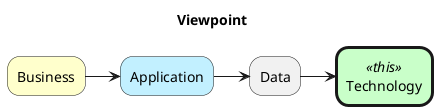 @startuml

skinparam roundcorner 25

skinparam rectangle<<this>> {
	roundCorner 25
  BorderThickness 3
}

Title "Viewpoint"


sprite $bProcess jar:archimate/business-process
sprite $aService jar:archimate/application-service
sprite $bService jar:archimate/business-service
sprite $aComponent jar:archimate/application-component
sprite $tService jar:archimate/technology-service
sprite $tSystem jar:archimate/technology-system-software


rectangle "Business" as bus #Business
rectangle "Application" as app #Application
rectangle "Data" as data 
rectangle "Technology" as tech <<this>>#Technology 

bus -right-> app
app -right-> data
data -right-> tech

url of bus is [[business.html]]
url of app is [[application.html]]
url of data is [[content.html]]
url of tech is [[technical.html]]


@enduml